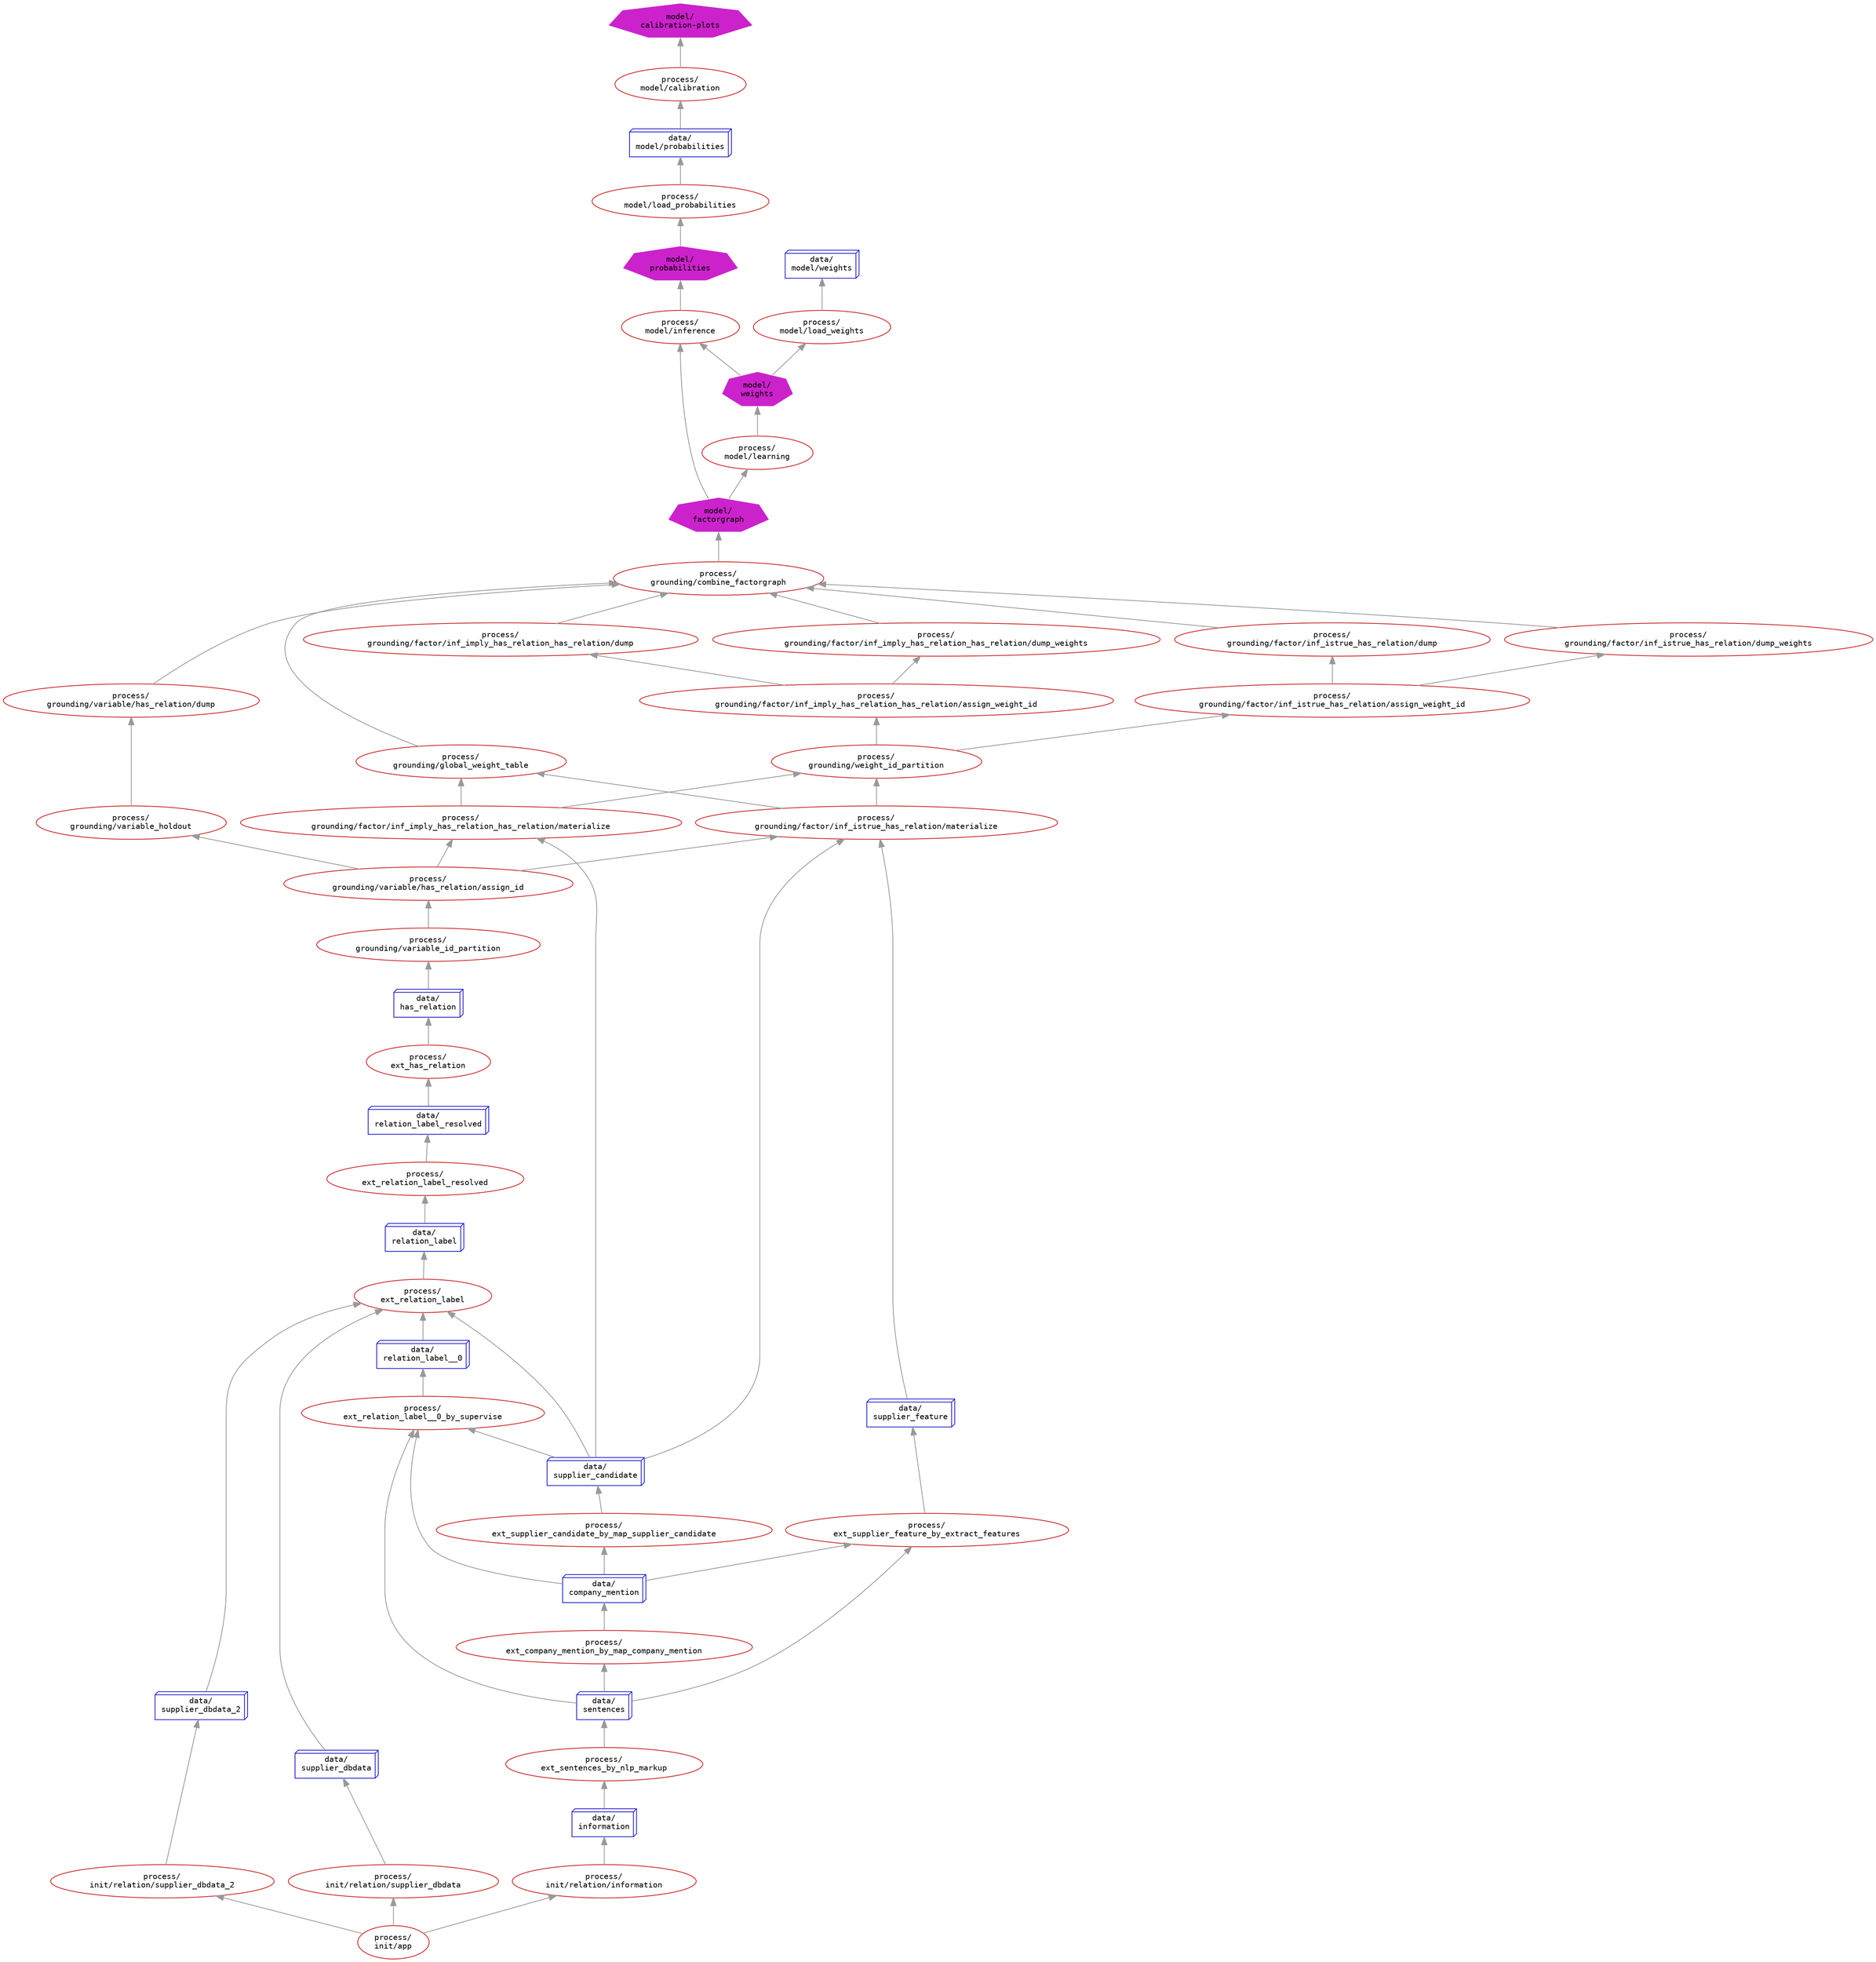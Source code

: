 
digraph "supplier data flow" {
    graph[rankdir=BT  # bottom-to-top drawing (or RL/right-to-left may also make sense)
    ];
    node [shape=box
         ,style=dotted
         ,fontsize=10
         ,fontname="Ubuntu Mono,Envy Code R,Oxygen Mono,Consolas,Menlo,Monaco,Andale Mono"
    ];
    edge [color="#999999"];


"process/
init/app" [shape=ellipse  color="#cc2222" style=solid];

"process/
init/relation/information" [shape=ellipse  color="#cc2222" style=solid];

"process/
init/app" -> "process/
init/relation/information" [
label=""

];

"process/
init/relation/supplier_dbdata" [shape=ellipse  color="#cc2222" style=solid];

"process/
init/app" -> "process/
init/relation/supplier_dbdata" [
label=""

];

"process/
init/relation/supplier_dbdata_2" [shape=ellipse  color="#cc2222" style=solid];

"process/
init/app" -> "process/
init/relation/supplier_dbdata_2" [
label=""

];

"process/
ext_company_mention_by_map_company_mention" [shape=ellipse  color="#cc2222" style=solid];

"data/
sentences" -> "process/
ext_company_mention_by_map_company_mention" [
label=""

];

"process/
ext_has_relation" [shape=ellipse  color="#cc2222" style=solid];

"data/
relation_label_resolved" -> "process/
ext_has_relation" [
label=""

];

"process/
ext_relation_label" [shape=ellipse  color="#cc2222" style=solid];

"data/
relation_label__0" -> "process/
ext_relation_label" [
label=""

];

"data/
supplier_candidate" -> "process/
ext_relation_label" [
label=""

];

"data/
supplier_dbdata" -> "process/
ext_relation_label" [
label=""

];

"data/
supplier_dbdata_2" -> "process/
ext_relation_label" [
label=""

];

"process/
ext_relation_label__0_by_supervise" [shape=ellipse  color="#cc2222" style=solid];

"data/
company_mention" -> "process/
ext_relation_label__0_by_supervise" [
label=""

];

"data/
sentences" -> "process/
ext_relation_label__0_by_supervise" [
label=""

];

"data/
supplier_candidate" -> "process/
ext_relation_label__0_by_supervise" [
label=""

];

"process/
ext_relation_label_resolved" [shape=ellipse  color="#cc2222" style=solid];

"data/
relation_label" -> "process/
ext_relation_label_resolved" [
label=""

];

"process/
ext_sentences_by_nlp_markup" [shape=ellipse  color="#cc2222" style=solid];

"data/
information" -> "process/
ext_sentences_by_nlp_markup" [
label=""

];

"process/
ext_supplier_candidate_by_map_supplier_candidate" [shape=ellipse  color="#cc2222" style=solid];

"data/
company_mention" -> "process/
ext_supplier_candidate_by_map_supplier_candidate" [
label=""

];

"process/
ext_supplier_feature_by_extract_features" [shape=ellipse  color="#cc2222" style=solid];

"data/
company_mention" -> "process/
ext_supplier_feature_by_extract_features" [
label=""

];

"data/
sentences" -> "process/
ext_supplier_feature_by_extract_features" [
label=""

];

"process/
grounding/variable_id_partition" [shape=ellipse  color="#cc2222" style=solid];

"data/
has_relation" -> "process/
grounding/variable_id_partition" [
label=""

];

"process/
grounding/variable/has_relation/assign_id" [shape=ellipse  color="#cc2222" style=solid];

"process/
grounding/variable_id_partition" -> "process/
grounding/variable/has_relation/assign_id" [
label=""

];

"process/
grounding/variable_holdout" [shape=ellipse  color="#cc2222" style=solid];

"process/
grounding/variable/has_relation/assign_id" -> "process/
grounding/variable_holdout" [
label=""

];

"process/
grounding/variable/has_relation/dump" [shape=ellipse  color="#cc2222" style=solid];

"process/
grounding/variable_holdout" -> "process/
grounding/variable/has_relation/dump" [
label=""

];

"process/
grounding/factor/inf_imply_has_relation_has_relation/materialize" [shape=ellipse  color="#cc2222" style=solid];

"data/
supplier_candidate" -> "process/
grounding/factor/inf_imply_has_relation_has_relation/materialize" [
label=""

];

"process/
grounding/variable/has_relation/assign_id" -> "process/
grounding/factor/inf_imply_has_relation_has_relation/materialize" [
label=""

];

"process/
grounding/factor/inf_istrue_has_relation/materialize" [shape=ellipse  color="#cc2222" style=solid];

"data/
supplier_candidate" -> "process/
grounding/factor/inf_istrue_has_relation/materialize" [
label=""

];

"data/
supplier_feature" -> "process/
grounding/factor/inf_istrue_has_relation/materialize" [
label=""

];

"process/
grounding/variable/has_relation/assign_id" -> "process/
grounding/factor/inf_istrue_has_relation/materialize" [
label=""

];

"process/
grounding/weight_id_partition" [shape=ellipse  color="#cc2222" style=solid];

"process/
grounding/factor/inf_imply_has_relation_has_relation/materialize" -> "process/
grounding/weight_id_partition" [
label=""

];

"process/
grounding/factor/inf_istrue_has_relation/materialize" -> "process/
grounding/weight_id_partition" [
label=""

];

"process/
grounding/global_weight_table" [shape=ellipse  color="#cc2222" style=solid];

"process/
grounding/factor/inf_imply_has_relation_has_relation/materialize" -> "process/
grounding/global_weight_table" [
label=""

];

"process/
grounding/factor/inf_istrue_has_relation/materialize" -> "process/
grounding/global_weight_table" [
label=""

];

"process/
grounding/factor/inf_imply_has_relation_has_relation/assign_weight_id" [shape=ellipse  color="#cc2222" style=solid];

"process/
grounding/weight_id_partition" -> "process/
grounding/factor/inf_imply_has_relation_has_relation/assign_weight_id" [
label=""

];

"process/
grounding/factor/inf_istrue_has_relation/assign_weight_id" [shape=ellipse  color="#cc2222" style=solid];

"process/
grounding/weight_id_partition" -> "process/
grounding/factor/inf_istrue_has_relation/assign_weight_id" [
label=""

];

"process/
grounding/factor/inf_imply_has_relation_has_relation/dump" [shape=ellipse  color="#cc2222" style=solid];

"process/
grounding/factor/inf_imply_has_relation_has_relation/assign_weight_id" -> "process/
grounding/factor/inf_imply_has_relation_has_relation/dump" [
label=""

];

"process/
grounding/factor/inf_istrue_has_relation/dump" [shape=ellipse  color="#cc2222" style=solid];

"process/
grounding/factor/inf_istrue_has_relation/assign_weight_id" -> "process/
grounding/factor/inf_istrue_has_relation/dump" [
label=""

];

"process/
grounding/factor/inf_imply_has_relation_has_relation/dump_weights" [shape=ellipse  color="#cc2222" style=solid];

"process/
grounding/factor/inf_imply_has_relation_has_relation/assign_weight_id" -> "process/
grounding/factor/inf_imply_has_relation_has_relation/dump_weights" [
label=""

];

"process/
grounding/factor/inf_istrue_has_relation/dump_weights" [shape=ellipse  color="#cc2222" style=solid];

"process/
grounding/factor/inf_istrue_has_relation/assign_weight_id" -> "process/
grounding/factor/inf_istrue_has_relation/dump_weights" [
label=""

];

"process/
grounding/combine_factorgraph" [shape=ellipse  color="#cc2222" style=solid];

"process/
grounding/factor/inf_imply_has_relation_has_relation/dump" -> "process/
grounding/combine_factorgraph" [
label=""

];

"process/
grounding/factor/inf_imply_has_relation_has_relation/dump_weights" -> "process/
grounding/combine_factorgraph" [
label=""

];

"process/
grounding/factor/inf_istrue_has_relation/dump" -> "process/
grounding/combine_factorgraph" [
label=""

];

"process/
grounding/factor/inf_istrue_has_relation/dump_weights" -> "process/
grounding/combine_factorgraph" [
label=""

];

"process/
grounding/global_weight_table" -> "process/
grounding/combine_factorgraph" [
label=""

];

"process/
grounding/variable/has_relation/dump" -> "process/
grounding/combine_factorgraph" [
label=""

];

"process/
model/learning" [shape=ellipse  color="#cc2222" style=solid];

"model/
factorgraph" -> "process/
model/learning" [
label=""

];

"process/
model/inference" [shape=ellipse  color="#cc2222" style=solid];

"model/
factorgraph" -> "process/
model/inference" [
label=""

];

"model/
weights" -> "process/
model/inference" [
label=""

];

"process/
model/load_weights" [shape=ellipse  color="#cc2222" style=solid];

"model/
weights" -> "process/
model/load_weights" [
label=""

];

"process/
model/load_probabilities" [shape=ellipse  color="#cc2222" style=solid];

"model/
probabilities" -> "process/
model/load_probabilities" [
label=""

];

"process/
model/calibration" [shape=ellipse  color="#cc2222" style=solid];

"data/
model/probabilities" -> "process/
model/calibration" [
label=""

];

"data/
company_mention" [shape=box3d    color="#2222cc" style=solid];

"process/
ext_company_mention_by_map_company_mention" -> "data/
company_mention" [
label=""

];

"data/
has_relation" [shape=box3d    color="#2222cc" style=solid];

"process/
ext_has_relation" -> "data/
has_relation" [
label=""

];

"data/
information" [shape=box3d    color="#2222cc" style=solid];

"process/
init/relation/information" -> "data/
information" [
label=""

];

"data/
model/probabilities" [shape=box3d    color="#2222cc" style=solid];

"process/
model/load_probabilities" -> "data/
model/probabilities" [
label=""

];

"data/
model/weights" [shape=box3d    color="#2222cc" style=solid];

"process/
model/load_weights" -> "data/
model/weights" [
label=""

];

"data/
relation_label" [shape=box3d    color="#2222cc" style=solid];

"process/
ext_relation_label" -> "data/
relation_label" [
label=""

];

"data/
relation_label__0" [shape=box3d    color="#2222cc" style=solid];

"process/
ext_relation_label__0_by_supervise" -> "data/
relation_label__0" [
label=""

];

"data/
relation_label_resolved" [shape=box3d    color="#2222cc" style=solid];

"process/
ext_relation_label_resolved" -> "data/
relation_label_resolved" [
label=""

];

"data/
sentences" [shape=box3d    color="#2222cc" style=solid];

"process/
ext_sentences_by_nlp_markup" -> "data/
sentences" [
label=""

];

"data/
supplier_candidate" [shape=box3d    color="#2222cc" style=solid];

"process/
ext_supplier_candidate_by_map_supplier_candidate" -> "data/
supplier_candidate" [
label=""

];

"data/
supplier_dbdata" [shape=box3d    color="#2222cc" style=solid];

"process/
init/relation/supplier_dbdata" -> "data/
supplier_dbdata" [
label=""

];

"data/
supplier_dbdata_2" [shape=box3d    color="#2222cc" style=solid];

"process/
init/relation/supplier_dbdata_2" -> "data/
supplier_dbdata_2" [
label=""

];

"data/
supplier_feature" [shape=box3d    color="#2222cc" style=solid];

"process/
ext_supplier_feature_by_extract_features" -> "data/
supplier_feature" [
label=""

];

"model/
calibration-plots" [shape=septagon color="#ffffff" style=filled fillcolor="#cc22cc"];

"process/
model/calibration" -> "model/
calibration-plots" [
label=""

];

"model/
factorgraph" [shape=septagon color="#ffffff" style=filled fillcolor="#cc22cc"];

"process/
grounding/combine_factorgraph" -> "model/
factorgraph" [
label=""

];

"model/
probabilities" [shape=septagon color="#ffffff" style=filled fillcolor="#cc22cc"];

"process/
model/inference" -> "model/
probabilities" [
label=""

];

"model/
weights" [shape=septagon color="#ffffff" style=filled fillcolor="#cc22cc"];

"process/
model/learning" -> "model/
weights" [
label=""

];


}

